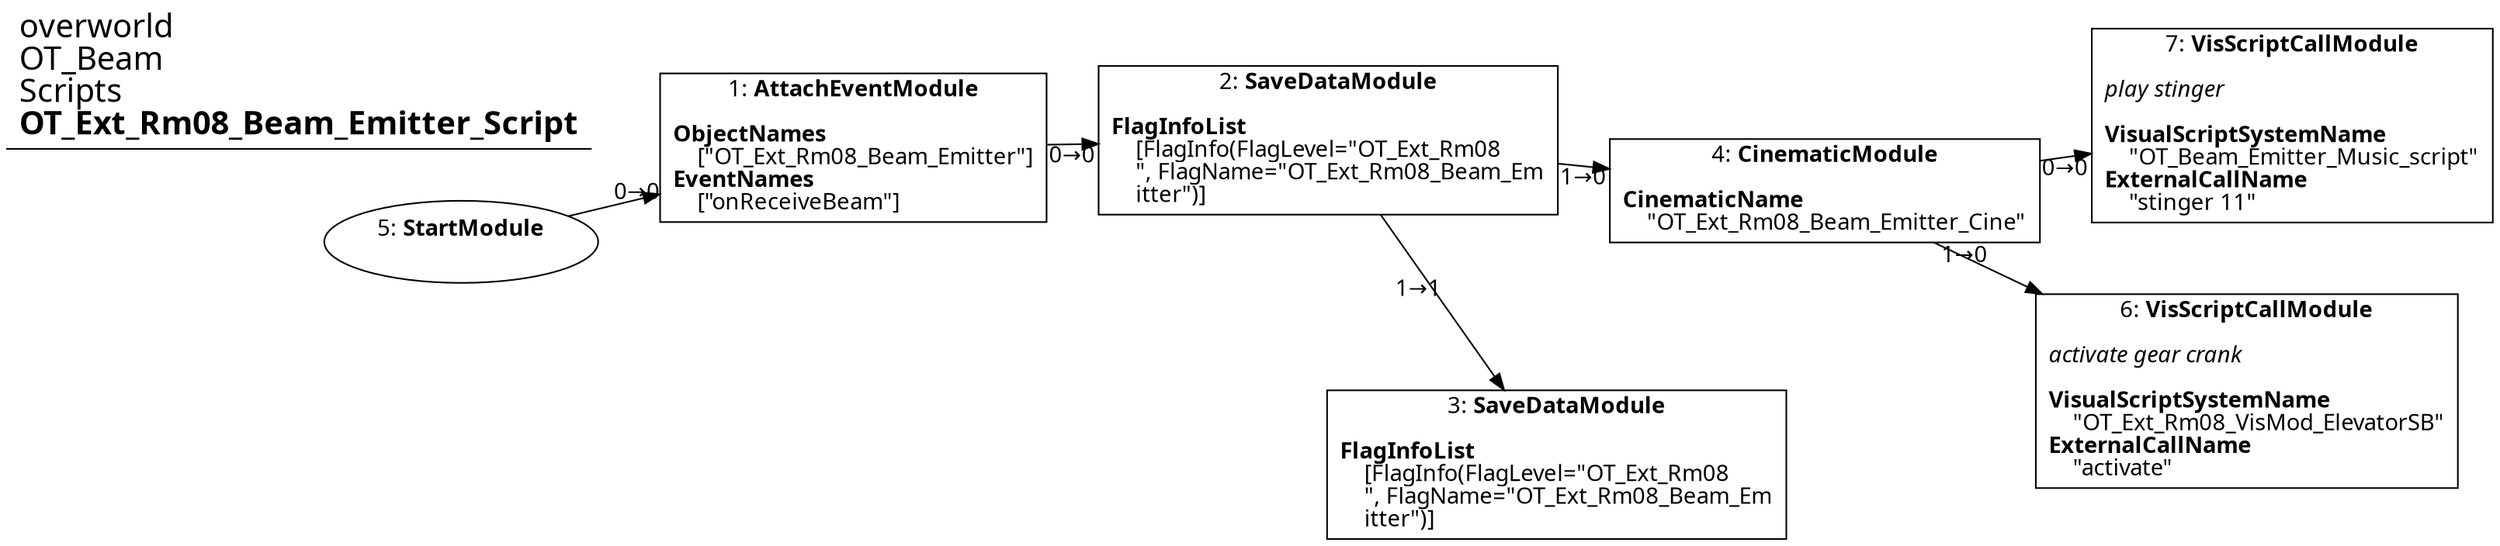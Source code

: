 digraph {
    layout = fdp;
    overlap = prism;
    sep = "+16";
    splines = spline;

    node [ shape = box ];

    graph [ fontname = "Segoe UI" ];
    node [ fontname = "Segoe UI" ];
    edge [ fontname = "Segoe UI" ];

    1 [ label = <1: <b>AttachEventModule</b><br/><br/><b>ObjectNames</b><br align="left"/>    [&quot;OT_Ext_Rm08_Beam_Emitter&quot;]<br align="left"/><b>EventNames</b><br align="left"/>    [&quot;onReceiveBeam&quot;]<br align="left"/>> ];
    1 [ pos = "0.178,-0.28800002!" ];
    1 -> 2 [ label = "0→0" ];

    2 [ label = <2: <b>SaveDataModule</b><br/><br/><b>FlagInfoList</b><br align="left"/>    [FlagInfo(FlagLevel=&quot;OT_Ext_Rm08<br align="left"/>    &quot;, FlagName=&quot;OT_Ext_Rm08_Beam_Em<br align="left"/>    itter&quot;)]<br align="left"/>> ];
    2 [ pos = "0.42100003,-0.28800002!" ];
    2 -> 4 [ label = "1→0" ];
    2 -> 3 [ label = "1→1" ];

    3 [ label = <3: <b>SaveDataModule</b><br/><br/><b>FlagInfoList</b><br align="left"/>    [FlagInfo(FlagLevel=&quot;OT_Ext_Rm08<br align="left"/>    &quot;, FlagName=&quot;OT_Ext_Rm08_Beam_Em<br align="left"/>    itter&quot;)]<br align="left"/>> ];
    3 [ pos = "0.707,-0.46800002!" ];

    4 [ label = <4: <b>CinematicModule</b><br/><br/><b>CinematicName</b><br align="left"/>    &quot;OT_Ext_Rm08_Beam_Emitter_Cine&quot;<br align="left"/>> ];
    4 [ pos = "0.70400006,-0.31100002!" ];
    4 -> 6 [ label = "1→0" ];
    4 -> 7 [ label = "0→0" ];

    5 [ label = <5: <b>StartModule</b><br/><br/>> ];
    5 [ shape = oval ]
    5 [ pos = "-0.028,-0.28800002!" ];
    5 -> 1 [ label = "0→0" ];

    6 [ label = <6: <b>VisScriptCallModule</b><br/><br/><i>activate gear crank<br align="left"/></i><br align="left"/><b>VisualScriptSystemName</b><br align="left"/>    &quot;OT_Ext_Rm08_VisMod_ElevatorSB&quot;<br align="left"/><b>ExternalCallName</b><br align="left"/>    &quot;activate&quot;<br align="left"/>> ];
    6 [ pos = "1.005,-0.395!" ];

    7 [ label = <7: <b>VisScriptCallModule</b><br/><br/><i>play stinger<br align="left"/></i><br align="left"/><b>VisualScriptSystemName</b><br align="left"/>    &quot;OT_Beam_Emitter_Music_script&quot;<br align="left"/><b>ExternalCallName</b><br align="left"/>    &quot;stinger 11&quot;<br align="left"/>> ];
    7 [ pos = "1.0040001,-0.31100002!" ];

    title [ pos = "-0.029000001,-0.287!" ];
    title [ shape = underline ];
    title [ label = <<font point-size="20">overworld<br align="left"/>OT_Beam<br align="left"/>Scripts<br align="left"/><b>OT_Ext_Rm08_Beam_Emitter_Script</b><br align="left"/></font>> ];
}
